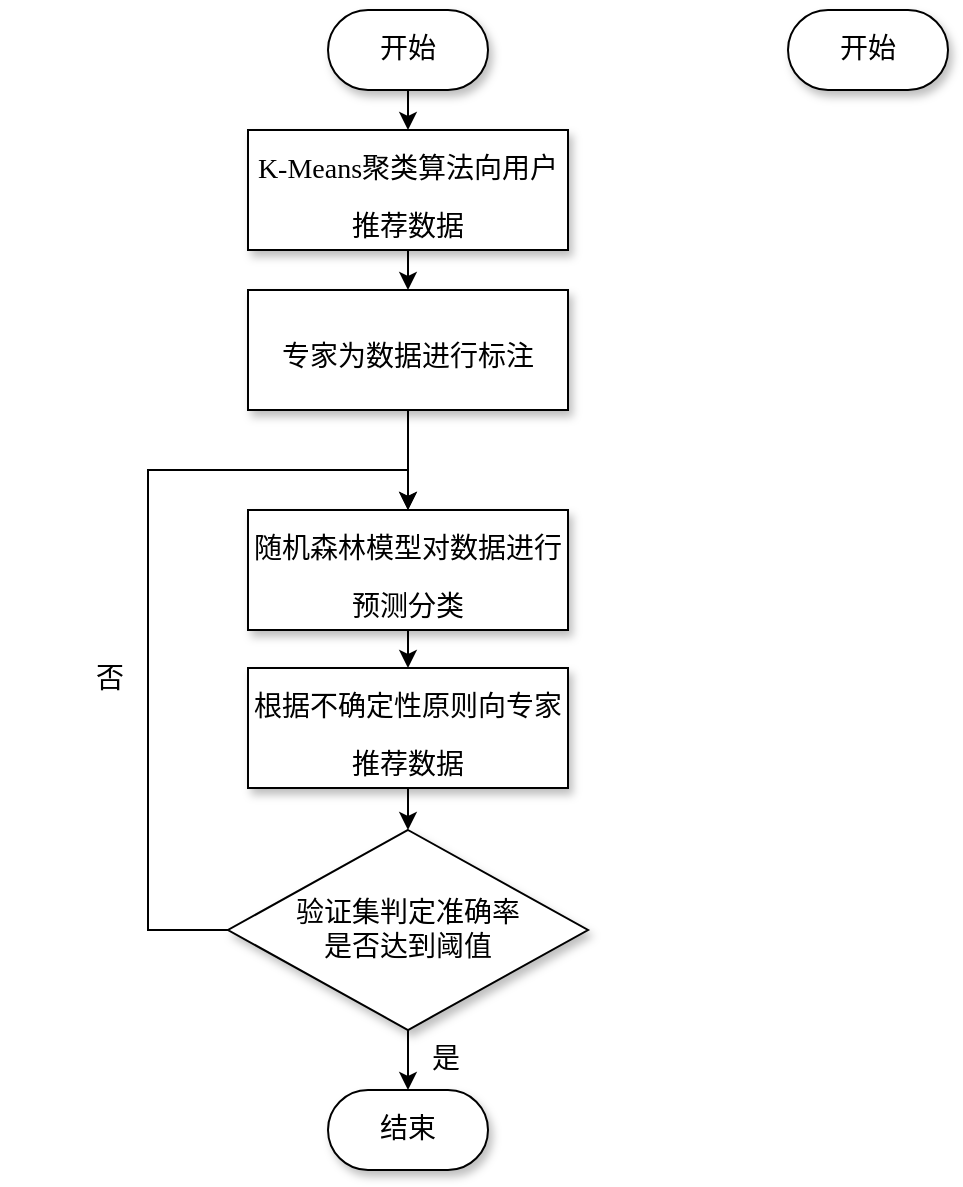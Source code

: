<mxfile version="19.0.3" type="github"><diagram id="92vi3gmfMHJBr1PCUuRd" name="Page-1"><mxGraphModel dx="1577" dy="452" grid="1" gridSize="10" guides="1" tooltips="1" connect="1" arrows="1" fold="1" page="1" pageScale="1" pageWidth="827" pageHeight="1169" math="0" shadow="0"><root><mxCell id="0"/><mxCell id="1" parent="0"/><mxCell id="blCKw0wp8l2TaCpXEBkv-14" style="edgeStyle=orthogonalEdgeStyle;rounded=0;orthogonalLoop=1;jettySize=auto;html=1;exitX=0.5;exitY=1;exitDx=0;exitDy=0;entryX=0.5;entryY=0;entryDx=0;entryDy=0;fontFamily=Times New Roman;fontSize=14;" edge="1" parent="1" source="blCKw0wp8l2TaCpXEBkv-3" target="blCKw0wp8l2TaCpXEBkv-5"><mxGeometry relative="1" as="geometry"/></mxCell><mxCell id="blCKw0wp8l2TaCpXEBkv-3" value="&lt;font style=&quot;font-size: 14px;&quot;&gt;&lt;span style=&quot;&quot;&gt;开始&lt;/span&gt;&lt;/font&gt;" style="rounded=1;whiteSpace=wrap;html=1;arcSize=50;fontFamily=Times New Roman;fontStyle=0;shadow=1;" vertex="1" parent="1"><mxGeometry x="-20" y="10" width="80" height="40" as="geometry"/></mxCell><mxCell id="blCKw0wp8l2TaCpXEBkv-15" style="edgeStyle=orthogonalEdgeStyle;rounded=0;orthogonalLoop=1;jettySize=auto;html=1;exitX=0.5;exitY=1;exitDx=0;exitDy=0;entryX=0.5;entryY=0;entryDx=0;entryDy=0;fontFamily=Times New Roman;fontSize=14;" edge="1" parent="1" source="blCKw0wp8l2TaCpXEBkv-5" target="blCKw0wp8l2TaCpXEBkv-8"><mxGeometry relative="1" as="geometry"/></mxCell><mxCell id="blCKw0wp8l2TaCpXEBkv-5" value="&lt;font style=&quot;font-size: 14px;&quot;&gt;K-Means聚类算法向用户推荐数据&lt;/font&gt;" style="rounded=0;whiteSpace=wrap;html=1;fontSize=24;fontFamily=Times New Roman;fontStyle=0;shadow=1;" vertex="1" parent="1"><mxGeometry x="-60" y="70" width="160" height="60" as="geometry"/></mxCell><mxCell id="blCKw0wp8l2TaCpXEBkv-6" value="&lt;font style=&quot;font-size: 14px;&quot;&gt;&lt;span style=&quot;&quot;&gt;结束&lt;/span&gt;&lt;/font&gt;" style="rounded=1;whiteSpace=wrap;html=1;arcSize=50;fontFamily=Times New Roman;fontStyle=0;shadow=1;" vertex="1" parent="1"><mxGeometry x="-20" y="550" width="80" height="40" as="geometry"/></mxCell><mxCell id="blCKw0wp8l2TaCpXEBkv-16" style="edgeStyle=orthogonalEdgeStyle;rounded=0;orthogonalLoop=1;jettySize=auto;html=1;exitX=0.5;exitY=1;exitDx=0;exitDy=0;fontFamily=Times New Roman;fontSize=14;" edge="1" parent="1" source="blCKw0wp8l2TaCpXEBkv-8" target="blCKw0wp8l2TaCpXEBkv-9"><mxGeometry relative="1" as="geometry"/></mxCell><mxCell id="blCKw0wp8l2TaCpXEBkv-8" value="&lt;font style=&quot;font-size: 14px;&quot;&gt;专家为数据进行标注&lt;/font&gt;" style="rounded=0;whiteSpace=wrap;html=1;fontSize=24;fontFamily=Times New Roman;fontStyle=0;shadow=1;" vertex="1" parent="1"><mxGeometry x="-60" y="150" width="160" height="60" as="geometry"/></mxCell><mxCell id="blCKw0wp8l2TaCpXEBkv-17" style="edgeStyle=orthogonalEdgeStyle;rounded=0;orthogonalLoop=1;jettySize=auto;html=1;exitX=0.5;exitY=1;exitDx=0;exitDy=0;entryX=0.5;entryY=0;entryDx=0;entryDy=0;fontFamily=Times New Roman;fontSize=14;" edge="1" parent="1" source="blCKw0wp8l2TaCpXEBkv-9" target="blCKw0wp8l2TaCpXEBkv-10"><mxGeometry relative="1" as="geometry"/></mxCell><mxCell id="blCKw0wp8l2TaCpXEBkv-9" value="&lt;font style=&quot;font-size: 14px;&quot;&gt;随机森林模型对数据进行预测分类&lt;br&gt;&lt;/font&gt;" style="rounded=0;whiteSpace=wrap;html=1;fontSize=24;fontFamily=Times New Roman;fontStyle=0;shadow=1;" vertex="1" parent="1"><mxGeometry x="-60" y="260" width="160" height="60" as="geometry"/></mxCell><mxCell id="blCKw0wp8l2TaCpXEBkv-18" style="edgeStyle=orthogonalEdgeStyle;rounded=0;orthogonalLoop=1;jettySize=auto;html=1;exitX=0.5;exitY=1;exitDx=0;exitDy=0;entryX=0.5;entryY=0;entryDx=0;entryDy=0;fontFamily=Times New Roman;fontSize=14;" edge="1" parent="1" source="blCKw0wp8l2TaCpXEBkv-10" target="blCKw0wp8l2TaCpXEBkv-12"><mxGeometry relative="1" as="geometry"/></mxCell><mxCell id="blCKw0wp8l2TaCpXEBkv-10" value="&lt;font style=&quot;font-size: 14px;&quot;&gt;根据不确定性原则向专家推荐数据&lt;/font&gt;" style="rounded=0;whiteSpace=wrap;html=1;fontSize=24;fontFamily=Times New Roman;fontStyle=0;shadow=1;" vertex="1" parent="1"><mxGeometry x="-60" y="339" width="160" height="60" as="geometry"/></mxCell><mxCell id="blCKw0wp8l2TaCpXEBkv-19" style="edgeStyle=orthogonalEdgeStyle;rounded=0;orthogonalLoop=1;jettySize=auto;html=1;exitX=0.5;exitY=1;exitDx=0;exitDy=0;fontFamily=Times New Roman;fontSize=14;" edge="1" parent="1" source="blCKw0wp8l2TaCpXEBkv-12" target="blCKw0wp8l2TaCpXEBkv-6"><mxGeometry relative="1" as="geometry"><mxPoint x="20" y="520" as="targetPoint"/></mxGeometry></mxCell><mxCell id="blCKw0wp8l2TaCpXEBkv-22" style="edgeStyle=orthogonalEdgeStyle;rounded=0;orthogonalLoop=1;jettySize=auto;html=1;exitX=0;exitY=0.5;exitDx=0;exitDy=0;fontFamily=Times New Roman;fontSize=14;entryX=0.5;entryY=0;entryDx=0;entryDy=0;" edge="1" parent="1" source="blCKw0wp8l2TaCpXEBkv-12" target="blCKw0wp8l2TaCpXEBkv-9"><mxGeometry relative="1" as="geometry"><mxPoint x="-120" y="230" as="targetPoint"/><Array as="points"><mxPoint x="-110" y="470"/><mxPoint x="-110" y="240"/><mxPoint x="20" y="240"/></Array></mxGeometry></mxCell><mxCell id="blCKw0wp8l2TaCpXEBkv-12" value="验证集判定准确率&lt;br&gt;是否达到阈值" style="rhombus;whiteSpace=wrap;html=1;fontSize=14;fontFamily=Times New Roman;fontStyle=0;shadow=1;" vertex="1" parent="1"><mxGeometry x="-70" y="420" width="180" height="100" as="geometry"/></mxCell><mxCell id="blCKw0wp8l2TaCpXEBkv-21" value="是" style="text;html=1;strokeColor=none;fillColor=none;align=left;verticalAlign=middle;whiteSpace=wrap;rounded=0;shadow=1;fontFamily=Times New Roman;fontSize=14;" vertex="1" parent="1"><mxGeometry x="30" y="520" width="60" height="30" as="geometry"/></mxCell><mxCell id="blCKw0wp8l2TaCpXEBkv-25" value="否" style="text;html=1;strokeColor=none;fillColor=none;align=right;verticalAlign=middle;whiteSpace=wrap;rounded=0;shadow=1;fontFamily=Times New Roman;fontSize=14;" vertex="1" parent="1"><mxGeometry x="-180" y="330" width="60" height="30" as="geometry"/></mxCell><mxCell id="blCKw0wp8l2TaCpXEBkv-26" value="&lt;font style=&quot;font-size: 14px;&quot;&gt;&lt;span style=&quot;&quot;&gt;开始&lt;/span&gt;&lt;/font&gt;" style="rounded=1;whiteSpace=wrap;html=1;arcSize=50;fontFamily=Times New Roman;fontStyle=0;shadow=1;" vertex="1" parent="1"><mxGeometry x="210" y="10" width="80" height="40" as="geometry"/></mxCell></root></mxGraphModel></diagram></mxfile>